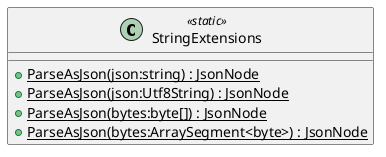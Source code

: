 @startuml
class StringExtensions <<static>> {
    + {static} ParseAsJson(json:string) : JsonNode
    + {static} ParseAsJson(json:Utf8String) : JsonNode
    + {static} ParseAsJson(bytes:byte[]) : JsonNode
    + {static} ParseAsJson(bytes:ArraySegment<byte>) : JsonNode
}
@enduml
